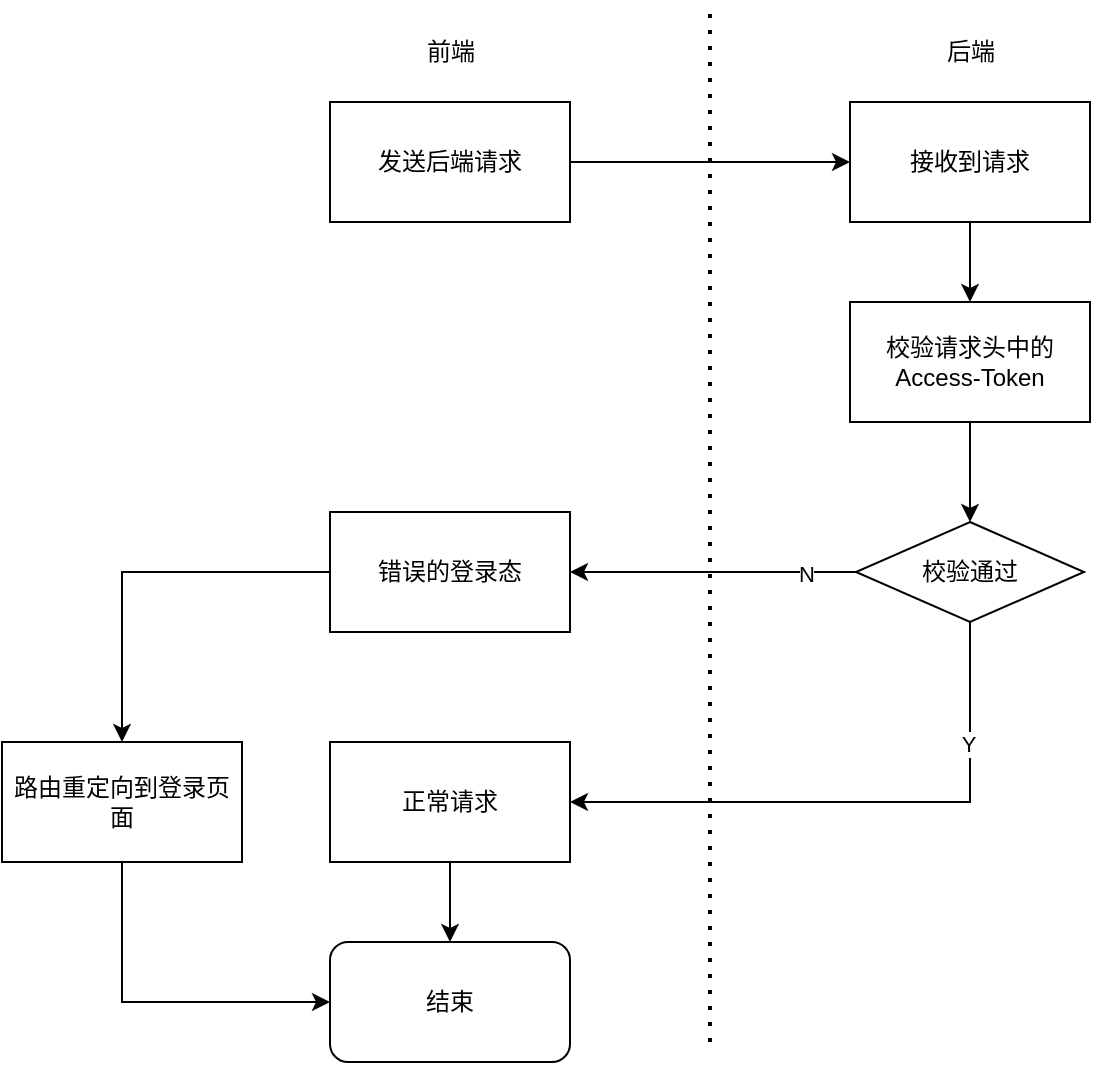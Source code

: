 <mxfile version="20.5.1" type="github">
  <diagram id="pLf0CJlX_Dpnt45Lz_va" name="第 1 页">
    <mxGraphModel dx="1422" dy="748" grid="1" gridSize="10" guides="1" tooltips="1" connect="1" arrows="1" fold="1" page="1" pageScale="1" pageWidth="827" pageHeight="1169" math="0" shadow="0">
      <root>
        <mxCell id="0" />
        <mxCell id="1" parent="0" />
        <mxCell id="tfZsshV87r6EDiGM7KeE-1" style="edgeStyle=orthogonalEdgeStyle;rounded=0;orthogonalLoop=1;jettySize=auto;html=1;exitX=1;exitY=0.5;exitDx=0;exitDy=0;" edge="1" parent="1" source="tfZsshV87r6EDiGM7KeE-2" target="tfZsshV87r6EDiGM7KeE-4">
          <mxGeometry relative="1" as="geometry" />
        </mxCell>
        <mxCell id="tfZsshV87r6EDiGM7KeE-2" value="发送后端请求" style="rounded=0;whiteSpace=wrap;html=1;" vertex="1" parent="1">
          <mxGeometry x="224" y="120" width="120" height="60" as="geometry" />
        </mxCell>
        <mxCell id="tfZsshV87r6EDiGM7KeE-3" style="edgeStyle=orthogonalEdgeStyle;rounded=0;orthogonalLoop=1;jettySize=auto;html=1;exitX=0.5;exitY=1;exitDx=0;exitDy=0;entryX=0.5;entryY=0;entryDx=0;entryDy=0;" edge="1" parent="1" source="tfZsshV87r6EDiGM7KeE-4" target="tfZsshV87r6EDiGM7KeE-11">
          <mxGeometry relative="1" as="geometry" />
        </mxCell>
        <mxCell id="tfZsshV87r6EDiGM7KeE-4" value="接收到请求" style="rounded=0;whiteSpace=wrap;html=1;" vertex="1" parent="1">
          <mxGeometry x="484" y="120" width="120" height="60" as="geometry" />
        </mxCell>
        <mxCell id="tfZsshV87r6EDiGM7KeE-5" style="edgeStyle=orthogonalEdgeStyle;rounded=0;orthogonalLoop=1;jettySize=auto;html=1;exitX=0;exitY=0.5;exitDx=0;exitDy=0;entryX=1;entryY=0.5;entryDx=0;entryDy=0;" edge="1" parent="1" source="tfZsshV87r6EDiGM7KeE-9" target="tfZsshV87r6EDiGM7KeE-13">
          <mxGeometry relative="1" as="geometry" />
        </mxCell>
        <mxCell id="tfZsshV87r6EDiGM7KeE-6" value="N" style="edgeLabel;html=1;align=center;verticalAlign=middle;resizable=0;points=[];" vertex="1" connectable="0" parent="tfZsshV87r6EDiGM7KeE-5">
          <mxGeometry x="-0.65" y="1" relative="1" as="geometry">
            <mxPoint as="offset" />
          </mxGeometry>
        </mxCell>
        <mxCell id="tfZsshV87r6EDiGM7KeE-7" style="edgeStyle=orthogonalEdgeStyle;rounded=0;orthogonalLoop=1;jettySize=auto;html=1;exitX=0.5;exitY=1;exitDx=0;exitDy=0;entryX=1;entryY=0.5;entryDx=0;entryDy=0;" edge="1" parent="1" source="tfZsshV87r6EDiGM7KeE-9" target="tfZsshV87r6EDiGM7KeE-15">
          <mxGeometry relative="1" as="geometry" />
        </mxCell>
        <mxCell id="tfZsshV87r6EDiGM7KeE-8" value="Y" style="edgeLabel;html=1;align=center;verticalAlign=middle;resizable=0;points=[];" vertex="1" connectable="0" parent="tfZsshV87r6EDiGM7KeE-7">
          <mxGeometry x="-0.579" y="-1" relative="1" as="geometry">
            <mxPoint as="offset" />
          </mxGeometry>
        </mxCell>
        <mxCell id="tfZsshV87r6EDiGM7KeE-9" value="校验通过" style="rhombus;whiteSpace=wrap;html=1;" vertex="1" parent="1">
          <mxGeometry x="487" y="330" width="114" height="50" as="geometry" />
        </mxCell>
        <mxCell id="tfZsshV87r6EDiGM7KeE-10" style="edgeStyle=orthogonalEdgeStyle;rounded=0;orthogonalLoop=1;jettySize=auto;html=1;exitX=0.5;exitY=1;exitDx=0;exitDy=0;entryX=0.5;entryY=0;entryDx=0;entryDy=0;" edge="1" parent="1" source="tfZsshV87r6EDiGM7KeE-11" target="tfZsshV87r6EDiGM7KeE-9">
          <mxGeometry relative="1" as="geometry" />
        </mxCell>
        <mxCell id="tfZsshV87r6EDiGM7KeE-11" value="校验请求头中的Access-Token" style="rounded=0;whiteSpace=wrap;html=1;" vertex="1" parent="1">
          <mxGeometry x="484" y="220" width="120" height="60" as="geometry" />
        </mxCell>
        <mxCell id="tfZsshV87r6EDiGM7KeE-21" style="edgeStyle=orthogonalEdgeStyle;rounded=0;orthogonalLoop=1;jettySize=auto;html=1;exitX=0;exitY=0.5;exitDx=0;exitDy=0;entryX=0.5;entryY=0;entryDx=0;entryDy=0;" edge="1" parent="1" source="tfZsshV87r6EDiGM7KeE-13" target="tfZsshV87r6EDiGM7KeE-20">
          <mxGeometry relative="1" as="geometry" />
        </mxCell>
        <mxCell id="tfZsshV87r6EDiGM7KeE-13" value="错误的登录态" style="rounded=0;whiteSpace=wrap;html=1;" vertex="1" parent="1">
          <mxGeometry x="224" y="325" width="120" height="60" as="geometry" />
        </mxCell>
        <mxCell id="tfZsshV87r6EDiGM7KeE-14" style="edgeStyle=orthogonalEdgeStyle;rounded=0;orthogonalLoop=1;jettySize=auto;html=1;exitX=0.5;exitY=1;exitDx=0;exitDy=0;" edge="1" parent="1" source="tfZsshV87r6EDiGM7KeE-15" target="tfZsshV87r6EDiGM7KeE-16">
          <mxGeometry relative="1" as="geometry" />
        </mxCell>
        <mxCell id="tfZsshV87r6EDiGM7KeE-15" value="正常请求" style="rounded=0;whiteSpace=wrap;html=1;" vertex="1" parent="1">
          <mxGeometry x="224" y="440" width="120" height="60" as="geometry" />
        </mxCell>
        <mxCell id="tfZsshV87r6EDiGM7KeE-16" value="结束" style="rounded=1;whiteSpace=wrap;html=1;" vertex="1" parent="1">
          <mxGeometry x="224" y="540" width="120" height="60" as="geometry" />
        </mxCell>
        <mxCell id="tfZsshV87r6EDiGM7KeE-17" value="" style="endArrow=none;dashed=1;html=1;dashPattern=1 3;strokeWidth=2;rounded=0;" edge="1" parent="1">
          <mxGeometry width="50" height="50" relative="1" as="geometry">
            <mxPoint x="414" y="590" as="sourcePoint" />
            <mxPoint x="414" y="70" as="targetPoint" />
          </mxGeometry>
        </mxCell>
        <mxCell id="tfZsshV87r6EDiGM7KeE-18" value="前端" style="text;html=1;align=center;verticalAlign=middle;resizable=0;points=[];autosize=1;strokeColor=none;fillColor=none;" vertex="1" parent="1">
          <mxGeometry x="259" y="80" width="50" height="30" as="geometry" />
        </mxCell>
        <mxCell id="tfZsshV87r6EDiGM7KeE-19" value="后端" style="text;html=1;align=center;verticalAlign=middle;resizable=0;points=[];autosize=1;strokeColor=none;fillColor=none;" vertex="1" parent="1">
          <mxGeometry x="519" y="80" width="50" height="30" as="geometry" />
        </mxCell>
        <mxCell id="tfZsshV87r6EDiGM7KeE-22" style="edgeStyle=orthogonalEdgeStyle;rounded=0;orthogonalLoop=1;jettySize=auto;html=1;exitX=0.5;exitY=1;exitDx=0;exitDy=0;entryX=0;entryY=0.5;entryDx=0;entryDy=0;" edge="1" parent="1" source="tfZsshV87r6EDiGM7KeE-20" target="tfZsshV87r6EDiGM7KeE-16">
          <mxGeometry relative="1" as="geometry" />
        </mxCell>
        <mxCell id="tfZsshV87r6EDiGM7KeE-20" value="路由重定向到登录页面" style="rounded=0;whiteSpace=wrap;html=1;" vertex="1" parent="1">
          <mxGeometry x="60" y="440" width="120" height="60" as="geometry" />
        </mxCell>
      </root>
    </mxGraphModel>
  </diagram>
</mxfile>

